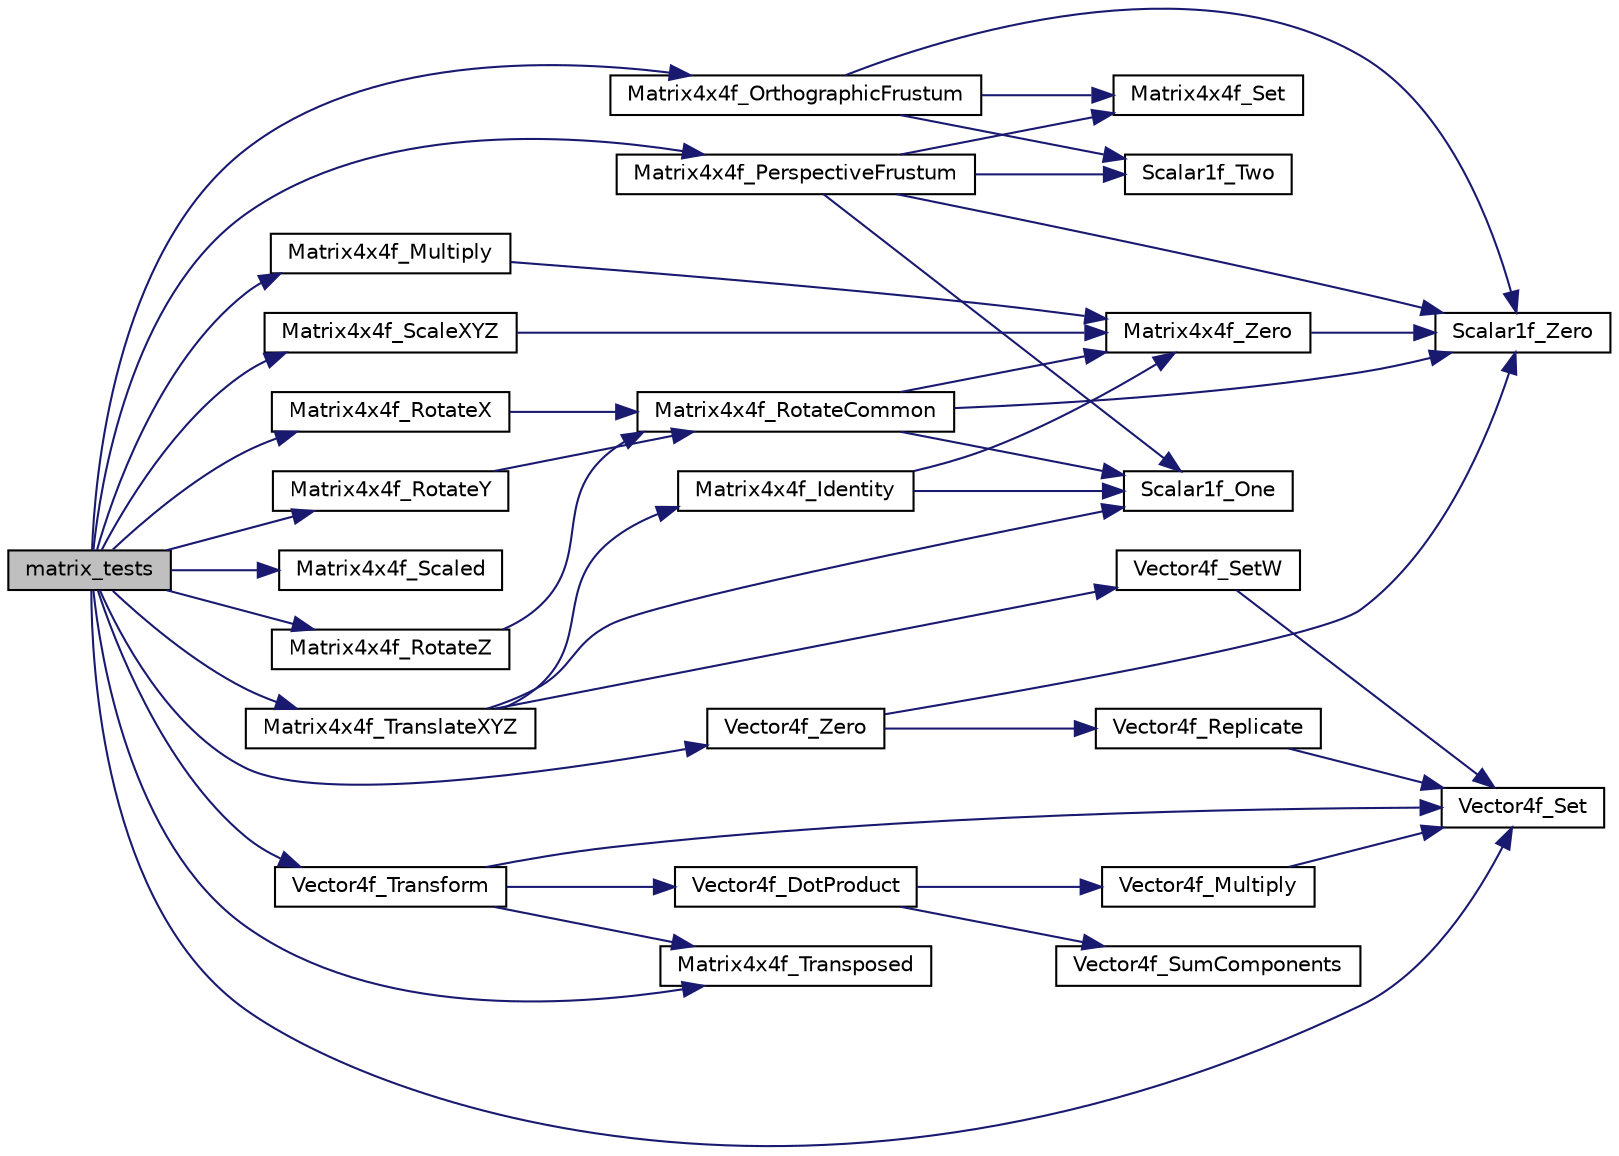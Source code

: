 digraph "matrix_tests"
{
 // LATEX_PDF_SIZE
  edge [fontname="Helvetica",fontsize="10",labelfontname="Helvetica",labelfontsize="10"];
  node [fontname="Helvetica",fontsize="10",shape=record];
  rankdir="LR";
  Node1 [label="matrix_tests",height=0.2,width=0.4,color="black", fillcolor="grey75", style="filled", fontcolor="black",tooltip=" "];
  Node1 -> Node2 [color="midnightblue",fontsize="10",style="solid",fontname="Helvetica"];
  Node2 [label="Matrix4x4f_Multiply",height=0.2,width=0.4,color="black", fillcolor="white", style="filled",URL="$maths3d_8h.html#a163ffd684df4d3e85aeecc27687e24ba",tooltip=" "];
  Node2 -> Node3 [color="midnightblue",fontsize="10",style="solid",fontname="Helvetica"];
  Node3 [label="Matrix4x4f_Zero",height=0.2,width=0.4,color="black", fillcolor="white", style="filled",URL="$maths3d_8h.html#a3fbb5d30c36494eaeb37013aab805075",tooltip=" "];
  Node3 -> Node4 [color="midnightblue",fontsize="10",style="solid",fontname="Helvetica"];
  Node4 [label="Scalar1f_Zero",height=0.2,width=0.4,color="black", fillcolor="white", style="filled",URL="$maths3d_8h.html#a23076d13621d19b8faf6760896a64270",tooltip=" "];
  Node1 -> Node5 [color="midnightblue",fontsize="10",style="solid",fontname="Helvetica"];
  Node5 [label="Matrix4x4f_OrthographicFrustum",height=0.2,width=0.4,color="black", fillcolor="white", style="filled",URL="$maths3d_8h.html#ab5449f3a4c21a79a25aad1c7bc322c06",tooltip=" "];
  Node5 -> Node6 [color="midnightblue",fontsize="10",style="solid",fontname="Helvetica"];
  Node6 [label="Matrix4x4f_Set",height=0.2,width=0.4,color="black", fillcolor="white", style="filled",URL="$maths3d_8h.html#a0e389dd6c80ea3d67dca4280855af2b2",tooltip=" "];
  Node5 -> Node7 [color="midnightblue",fontsize="10",style="solid",fontname="Helvetica"];
  Node7 [label="Scalar1f_Two",height=0.2,width=0.4,color="black", fillcolor="white", style="filled",URL="$maths3d_8h.html#a791539fd7b912c66a12b8049bc5c37cb",tooltip=" "];
  Node5 -> Node4 [color="midnightblue",fontsize="10",style="solid",fontname="Helvetica"];
  Node1 -> Node8 [color="midnightblue",fontsize="10",style="solid",fontname="Helvetica"];
  Node8 [label="Matrix4x4f_PerspectiveFrustum",height=0.2,width=0.4,color="black", fillcolor="white", style="filled",URL="$maths3d_8h.html#a09e24e35e45ae0838ac9b60177164d8e",tooltip=" "];
  Node8 -> Node6 [color="midnightblue",fontsize="10",style="solid",fontname="Helvetica"];
  Node8 -> Node9 [color="midnightblue",fontsize="10",style="solid",fontname="Helvetica"];
  Node9 [label="Scalar1f_One",height=0.2,width=0.4,color="black", fillcolor="white", style="filled",URL="$maths3d_8h.html#a7d18c307128606532d069a5fc8e9effe",tooltip=" "];
  Node8 -> Node7 [color="midnightblue",fontsize="10",style="solid",fontname="Helvetica"];
  Node8 -> Node4 [color="midnightblue",fontsize="10",style="solid",fontname="Helvetica"];
  Node1 -> Node10 [color="midnightblue",fontsize="10",style="solid",fontname="Helvetica"];
  Node10 [label="Matrix4x4f_RotateX",height=0.2,width=0.4,color="black", fillcolor="white", style="filled",URL="$maths3d_8h.html#a8e55e35ba129e305548e271c9a825524",tooltip=" "];
  Node10 -> Node11 [color="midnightblue",fontsize="10",style="solid",fontname="Helvetica"];
  Node11 [label="Matrix4x4f_RotateCommon",height=0.2,width=0.4,color="black", fillcolor="white", style="filled",URL="$maths3d_8h.html#a655c027ed401744ea139601bb2219223",tooltip=" "];
  Node11 -> Node3 [color="midnightblue",fontsize="10",style="solid",fontname="Helvetica"];
  Node11 -> Node9 [color="midnightblue",fontsize="10",style="solid",fontname="Helvetica"];
  Node11 -> Node4 [color="midnightblue",fontsize="10",style="solid",fontname="Helvetica"];
  Node1 -> Node12 [color="midnightblue",fontsize="10",style="solid",fontname="Helvetica"];
  Node12 [label="Matrix4x4f_RotateY",height=0.2,width=0.4,color="black", fillcolor="white", style="filled",URL="$maths3d_8h.html#afc3c0913e70c1567f4c99c2d4f997352",tooltip=" "];
  Node12 -> Node11 [color="midnightblue",fontsize="10",style="solid",fontname="Helvetica"];
  Node1 -> Node13 [color="midnightblue",fontsize="10",style="solid",fontname="Helvetica"];
  Node13 [label="Matrix4x4f_RotateZ",height=0.2,width=0.4,color="black", fillcolor="white", style="filled",URL="$maths3d_8h.html#ad6409707b2f0acdb02554bebde18974b",tooltip=" "];
  Node13 -> Node11 [color="midnightblue",fontsize="10",style="solid",fontname="Helvetica"];
  Node1 -> Node14 [color="midnightblue",fontsize="10",style="solid",fontname="Helvetica"];
  Node14 [label="Matrix4x4f_Scaled",height=0.2,width=0.4,color="black", fillcolor="white", style="filled",URL="$maths3d_8h.html#a33093eeb58c9a5d9a08463984722756d",tooltip=" "];
  Node1 -> Node15 [color="midnightblue",fontsize="10",style="solid",fontname="Helvetica"];
  Node15 [label="Matrix4x4f_ScaleXYZ",height=0.2,width=0.4,color="black", fillcolor="white", style="filled",URL="$maths3d_8h.html#ad520ae2903c45418c3c4809762623e22",tooltip=" "];
  Node15 -> Node3 [color="midnightblue",fontsize="10",style="solid",fontname="Helvetica"];
  Node1 -> Node16 [color="midnightblue",fontsize="10",style="solid",fontname="Helvetica"];
  Node16 [label="Matrix4x4f_TranslateXYZ",height=0.2,width=0.4,color="black", fillcolor="white", style="filled",URL="$maths3d_8h.html#ad9ab510eb17aa1dc3dc76005eb09d667",tooltip=" "];
  Node16 -> Node17 [color="midnightblue",fontsize="10",style="solid",fontname="Helvetica"];
  Node17 [label="Matrix4x4f_Identity",height=0.2,width=0.4,color="black", fillcolor="white", style="filled",URL="$maths3d_8h.html#aee566e6a213d4cfeeede9e23eac68c8f",tooltip=" "];
  Node17 -> Node3 [color="midnightblue",fontsize="10",style="solid",fontname="Helvetica"];
  Node17 -> Node9 [color="midnightblue",fontsize="10",style="solid",fontname="Helvetica"];
  Node16 -> Node9 [color="midnightblue",fontsize="10",style="solid",fontname="Helvetica"];
  Node16 -> Node18 [color="midnightblue",fontsize="10",style="solid",fontname="Helvetica"];
  Node18 [label="Vector4f_SetW",height=0.2,width=0.4,color="black", fillcolor="white", style="filled",URL="$maths3d_8h.html#a2e257e9a25dbf2a26be0ffdee03cb9d9",tooltip=" "];
  Node18 -> Node19 [color="midnightblue",fontsize="10",style="solid",fontname="Helvetica"];
  Node19 [label="Vector4f_Set",height=0.2,width=0.4,color="black", fillcolor="white", style="filled",URL="$maths3d_8h.html#ae4a4af082482c7992d487d2f709a1d4b",tooltip=" "];
  Node1 -> Node20 [color="midnightblue",fontsize="10",style="solid",fontname="Helvetica"];
  Node20 [label="Matrix4x4f_Transposed",height=0.2,width=0.4,color="black", fillcolor="white", style="filled",URL="$maths3d_8h.html#aefb08742da337dfb8cc6147e39b16fd0",tooltip=" "];
  Node1 -> Node19 [color="midnightblue",fontsize="10",style="solid",fontname="Helvetica"];
  Node1 -> Node21 [color="midnightblue",fontsize="10",style="solid",fontname="Helvetica"];
  Node21 [label="Vector4f_Transform",height=0.2,width=0.4,color="black", fillcolor="white", style="filled",URL="$maths3d_8h.html#a63fb9c019da7af1893d1e5814f0a98fd",tooltip=" "];
  Node21 -> Node20 [color="midnightblue",fontsize="10",style="solid",fontname="Helvetica"];
  Node21 -> Node22 [color="midnightblue",fontsize="10",style="solid",fontname="Helvetica"];
  Node22 [label="Vector4f_DotProduct",height=0.2,width=0.4,color="black", fillcolor="white", style="filled",URL="$maths3d_8h.html#afa6fbd00f48007bc9ca8b9fad6911058",tooltip=" "];
  Node22 -> Node23 [color="midnightblue",fontsize="10",style="solid",fontname="Helvetica"];
  Node23 [label="Vector4f_Multiply",height=0.2,width=0.4,color="black", fillcolor="white", style="filled",URL="$maths3d_8h.html#a90265d9aa55b92df80e1ff0db7be136f",tooltip=" "];
  Node23 -> Node19 [color="midnightblue",fontsize="10",style="solid",fontname="Helvetica"];
  Node22 -> Node24 [color="midnightblue",fontsize="10",style="solid",fontname="Helvetica"];
  Node24 [label="Vector4f_SumComponents",height=0.2,width=0.4,color="black", fillcolor="white", style="filled",URL="$maths3d_8h.html#a670630003a2a62f351daa92d3e3a6d8f",tooltip=" "];
  Node21 -> Node19 [color="midnightblue",fontsize="10",style="solid",fontname="Helvetica"];
  Node1 -> Node25 [color="midnightblue",fontsize="10",style="solid",fontname="Helvetica"];
  Node25 [label="Vector4f_Zero",height=0.2,width=0.4,color="black", fillcolor="white", style="filled",URL="$maths3d_8h.html#a92d8749d3bc3bec741c75d5e722b8911",tooltip=" "];
  Node25 -> Node4 [color="midnightblue",fontsize="10",style="solid",fontname="Helvetica"];
  Node25 -> Node26 [color="midnightblue",fontsize="10",style="solid",fontname="Helvetica"];
  Node26 [label="Vector4f_Replicate",height=0.2,width=0.4,color="black", fillcolor="white", style="filled",URL="$maths3d_8h.html#a6931631ee39dd7d2078a35562c6e3e98",tooltip=" "];
  Node26 -> Node19 [color="midnightblue",fontsize="10",style="solid",fontname="Helvetica"];
}
